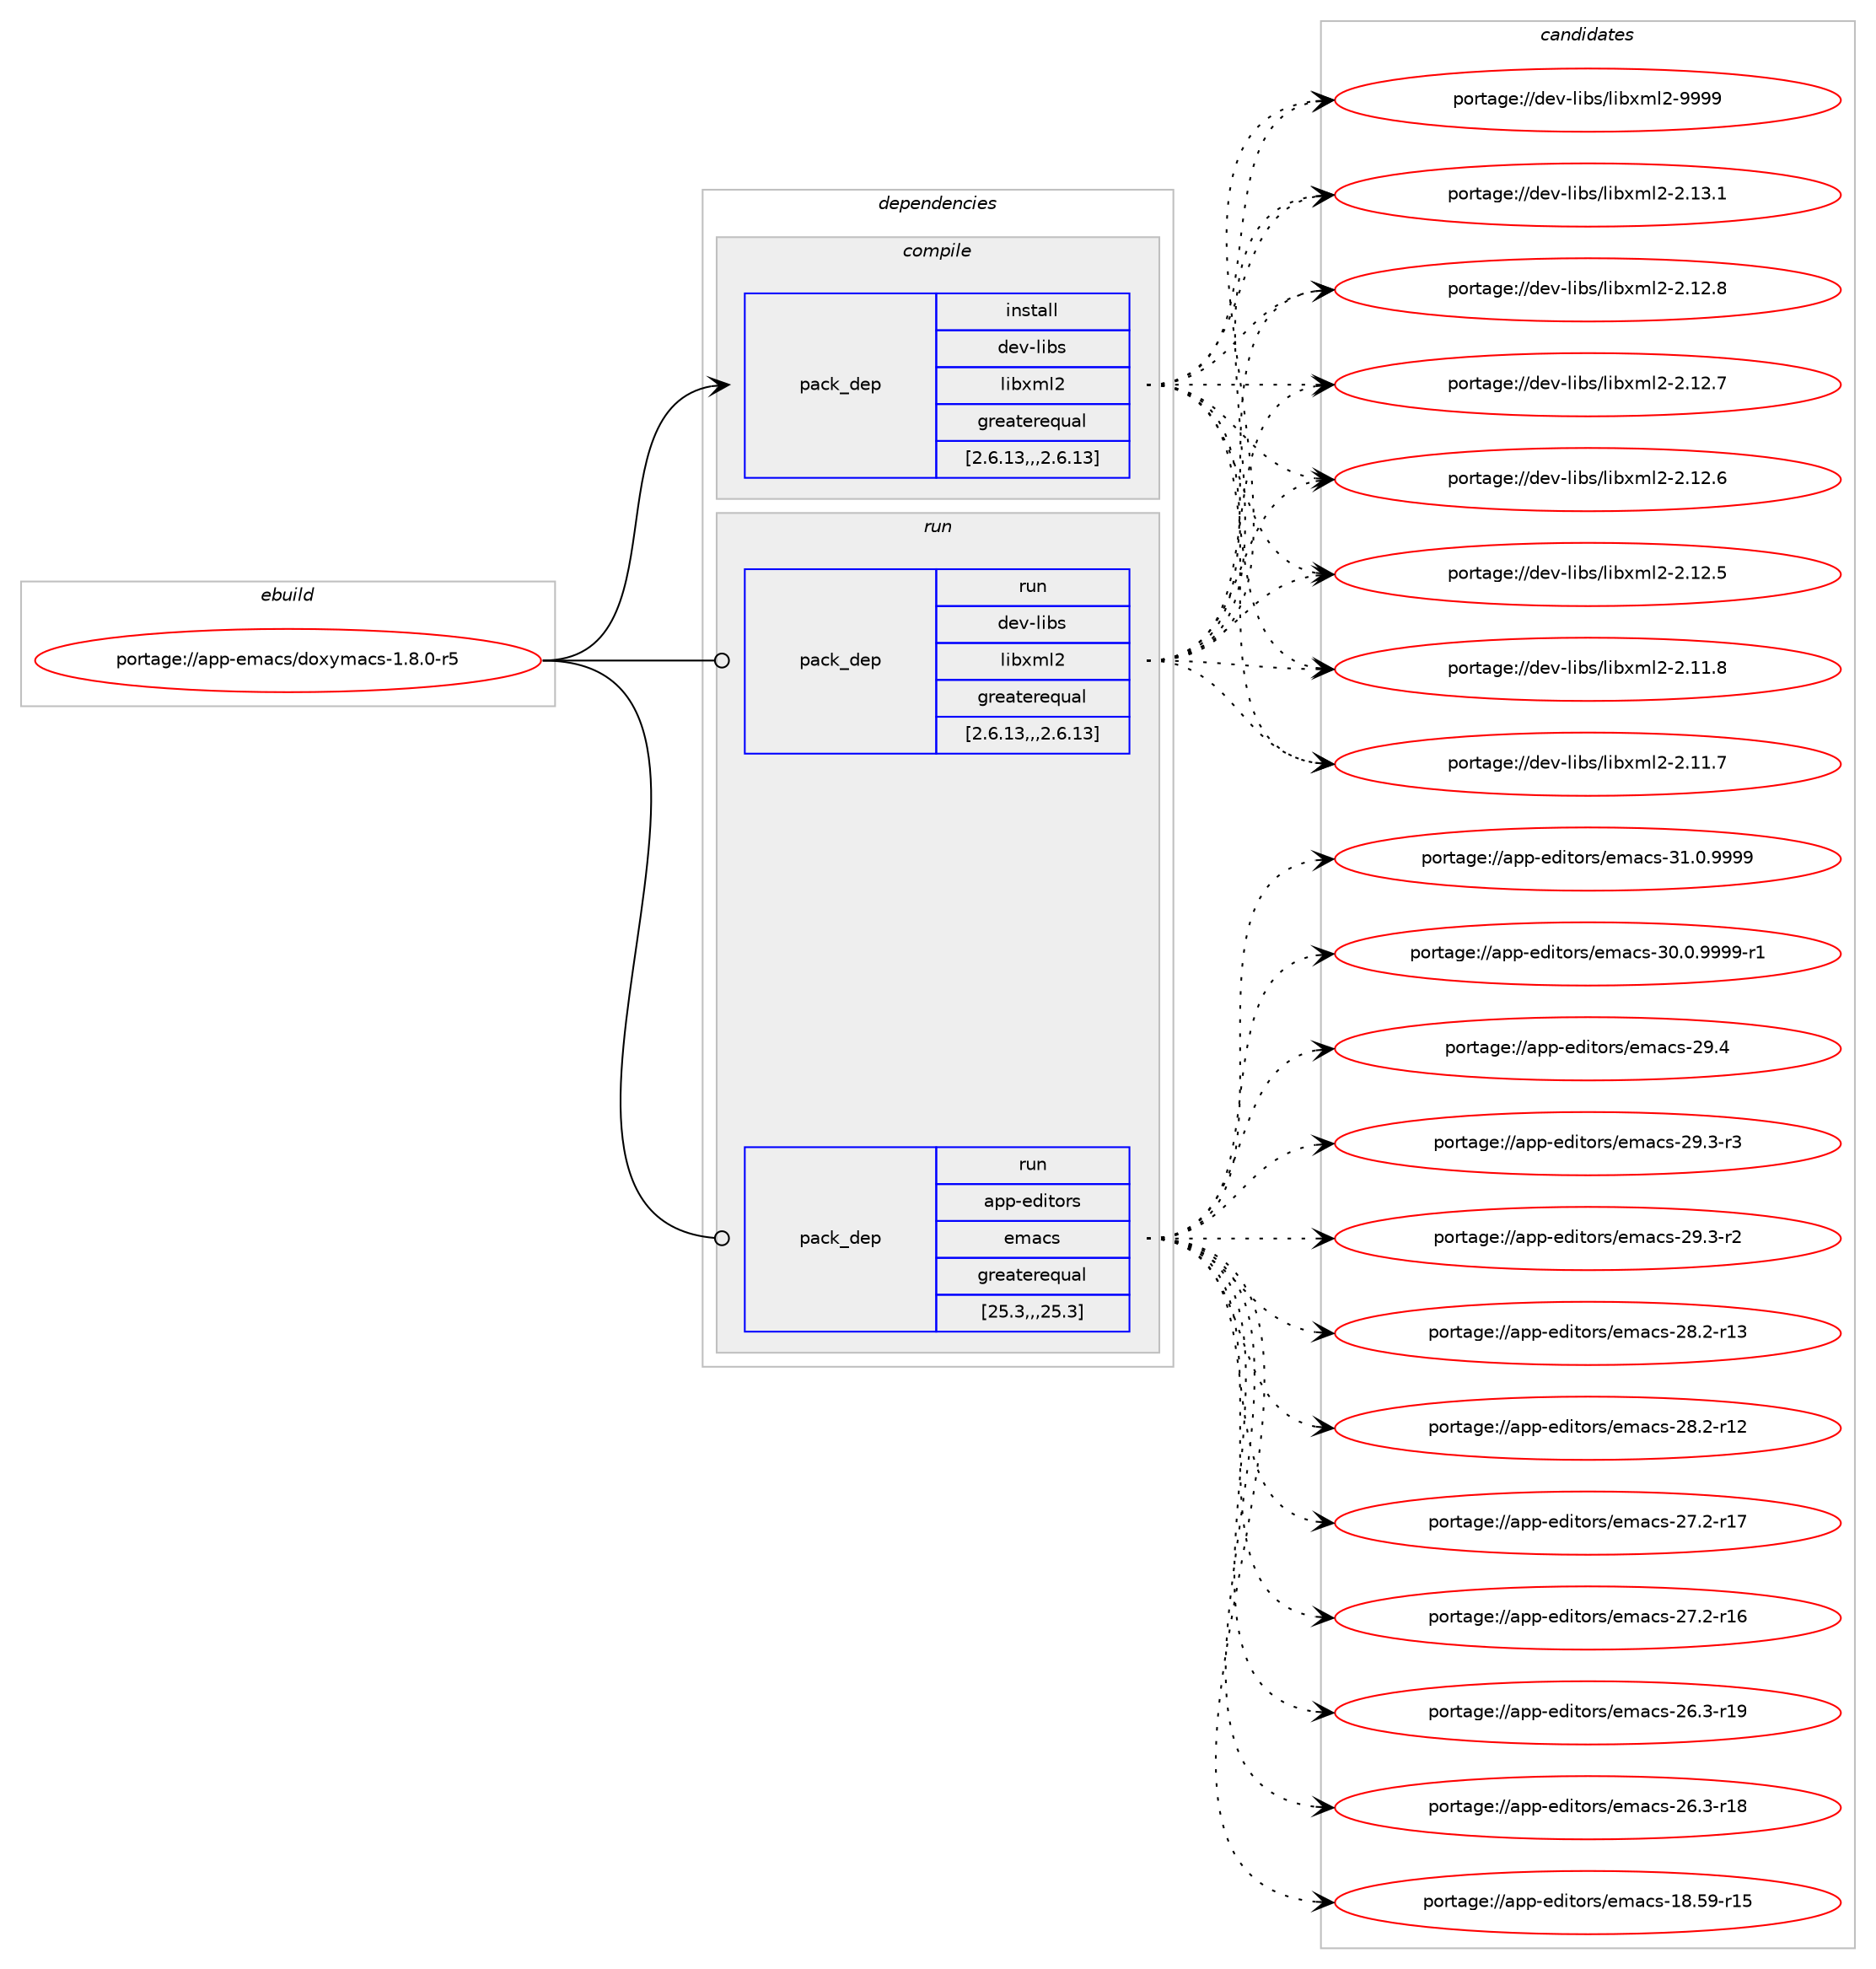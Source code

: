 digraph prolog {

# *************
# Graph options
# *************

newrank=true;
concentrate=true;
compound=true;
graph [rankdir=LR,fontname=Helvetica,fontsize=10,ranksep=1.5];#, ranksep=2.5, nodesep=0.2];
edge  [arrowhead=vee];
node  [fontname=Helvetica,fontsize=10];

# **********
# The ebuild
# **********

subgraph cluster_leftcol {
color=gray;
label=<<i>ebuild</i>>;
id [label="portage://app-emacs/doxymacs-1.8.0-r5", color=red, width=4, href="../app-emacs/doxymacs-1.8.0-r5.svg"];
}

# ****************
# The dependencies
# ****************

subgraph cluster_midcol {
color=gray;
label=<<i>dependencies</i>>;
subgraph cluster_compile {
fillcolor="#eeeeee";
style=filled;
label=<<i>compile</i>>;
subgraph pack16213 {
dependency22508 [label=<<TABLE BORDER="0" CELLBORDER="1" CELLSPACING="0" CELLPADDING="4" WIDTH="220"><TR><TD ROWSPAN="6" CELLPADDING="30">pack_dep</TD></TR><TR><TD WIDTH="110">install</TD></TR><TR><TD>dev-libs</TD></TR><TR><TD>libxml2</TD></TR><TR><TD>greaterequal</TD></TR><TR><TD>[2.6.13,,,2.6.13]</TD></TR></TABLE>>, shape=none, color=blue];
}
id:e -> dependency22508:w [weight=20,style="solid",arrowhead="vee"];
}
subgraph cluster_compileandrun {
fillcolor="#eeeeee";
style=filled;
label=<<i>compile and run</i>>;
}
subgraph cluster_run {
fillcolor="#eeeeee";
style=filled;
label=<<i>run</i>>;
subgraph pack16214 {
dependency22509 [label=<<TABLE BORDER="0" CELLBORDER="1" CELLSPACING="0" CELLPADDING="4" WIDTH="220"><TR><TD ROWSPAN="6" CELLPADDING="30">pack_dep</TD></TR><TR><TD WIDTH="110">run</TD></TR><TR><TD>app-editors</TD></TR><TR><TD>emacs</TD></TR><TR><TD>greaterequal</TD></TR><TR><TD>[25.3,,,25.3]</TD></TR></TABLE>>, shape=none, color=blue];
}
id:e -> dependency22509:w [weight=20,style="solid",arrowhead="odot"];
subgraph pack16215 {
dependency22510 [label=<<TABLE BORDER="0" CELLBORDER="1" CELLSPACING="0" CELLPADDING="4" WIDTH="220"><TR><TD ROWSPAN="6" CELLPADDING="30">pack_dep</TD></TR><TR><TD WIDTH="110">run</TD></TR><TR><TD>dev-libs</TD></TR><TR><TD>libxml2</TD></TR><TR><TD>greaterequal</TD></TR><TR><TD>[2.6.13,,,2.6.13]</TD></TR></TABLE>>, shape=none, color=blue];
}
id:e -> dependency22510:w [weight=20,style="solid",arrowhead="odot"];
}
}

# **************
# The candidates
# **************

subgraph cluster_choices {
rank=same;
color=gray;
label=<<i>candidates</i>>;

subgraph choice16213 {
color=black;
nodesep=1;
choice10010111845108105981154710810598120109108504557575757 [label="portage://dev-libs/libxml2-9999", color=red, width=4,href="../dev-libs/libxml2-9999.svg"];
choice100101118451081059811547108105981201091085045504649514649 [label="portage://dev-libs/libxml2-2.13.1", color=red, width=4,href="../dev-libs/libxml2-2.13.1.svg"];
choice100101118451081059811547108105981201091085045504649504656 [label="portage://dev-libs/libxml2-2.12.8", color=red, width=4,href="../dev-libs/libxml2-2.12.8.svg"];
choice100101118451081059811547108105981201091085045504649504655 [label="portage://dev-libs/libxml2-2.12.7", color=red, width=4,href="../dev-libs/libxml2-2.12.7.svg"];
choice100101118451081059811547108105981201091085045504649504654 [label="portage://dev-libs/libxml2-2.12.6", color=red, width=4,href="../dev-libs/libxml2-2.12.6.svg"];
choice100101118451081059811547108105981201091085045504649504653 [label="portage://dev-libs/libxml2-2.12.5", color=red, width=4,href="../dev-libs/libxml2-2.12.5.svg"];
choice100101118451081059811547108105981201091085045504649494656 [label="portage://dev-libs/libxml2-2.11.8", color=red, width=4,href="../dev-libs/libxml2-2.11.8.svg"];
choice100101118451081059811547108105981201091085045504649494655 [label="portage://dev-libs/libxml2-2.11.7", color=red, width=4,href="../dev-libs/libxml2-2.11.7.svg"];
dependency22508:e -> choice10010111845108105981154710810598120109108504557575757:w [style=dotted,weight="100"];
dependency22508:e -> choice100101118451081059811547108105981201091085045504649514649:w [style=dotted,weight="100"];
dependency22508:e -> choice100101118451081059811547108105981201091085045504649504656:w [style=dotted,weight="100"];
dependency22508:e -> choice100101118451081059811547108105981201091085045504649504655:w [style=dotted,weight="100"];
dependency22508:e -> choice100101118451081059811547108105981201091085045504649504654:w [style=dotted,weight="100"];
dependency22508:e -> choice100101118451081059811547108105981201091085045504649504653:w [style=dotted,weight="100"];
dependency22508:e -> choice100101118451081059811547108105981201091085045504649494656:w [style=dotted,weight="100"];
dependency22508:e -> choice100101118451081059811547108105981201091085045504649494655:w [style=dotted,weight="100"];
}
subgraph choice16214 {
color=black;
nodesep=1;
choice971121124510110010511611111411547101109979911545514946484657575757 [label="portage://app-editors/emacs-31.0.9999", color=red, width=4,href="../app-editors/emacs-31.0.9999.svg"];
choice9711211245101100105116111114115471011099799115455148464846575757574511449 [label="portage://app-editors/emacs-30.0.9999-r1", color=red, width=4,href="../app-editors/emacs-30.0.9999-r1.svg"];
choice97112112451011001051161111141154710110997991154550574652 [label="portage://app-editors/emacs-29.4", color=red, width=4,href="../app-editors/emacs-29.4.svg"];
choice971121124510110010511611111411547101109979911545505746514511451 [label="portage://app-editors/emacs-29.3-r3", color=red, width=4,href="../app-editors/emacs-29.3-r3.svg"];
choice971121124510110010511611111411547101109979911545505746514511450 [label="portage://app-editors/emacs-29.3-r2", color=red, width=4,href="../app-editors/emacs-29.3-r2.svg"];
choice97112112451011001051161111141154710110997991154550564650451144951 [label="portage://app-editors/emacs-28.2-r13", color=red, width=4,href="../app-editors/emacs-28.2-r13.svg"];
choice97112112451011001051161111141154710110997991154550564650451144950 [label="portage://app-editors/emacs-28.2-r12", color=red, width=4,href="../app-editors/emacs-28.2-r12.svg"];
choice97112112451011001051161111141154710110997991154550554650451144955 [label="portage://app-editors/emacs-27.2-r17", color=red, width=4,href="../app-editors/emacs-27.2-r17.svg"];
choice97112112451011001051161111141154710110997991154550554650451144954 [label="portage://app-editors/emacs-27.2-r16", color=red, width=4,href="../app-editors/emacs-27.2-r16.svg"];
choice97112112451011001051161111141154710110997991154550544651451144957 [label="portage://app-editors/emacs-26.3-r19", color=red, width=4,href="../app-editors/emacs-26.3-r19.svg"];
choice97112112451011001051161111141154710110997991154550544651451144956 [label="portage://app-editors/emacs-26.3-r18", color=red, width=4,href="../app-editors/emacs-26.3-r18.svg"];
choice9711211245101100105116111114115471011099799115454956465357451144953 [label="portage://app-editors/emacs-18.59-r15", color=red, width=4,href="../app-editors/emacs-18.59-r15.svg"];
dependency22509:e -> choice971121124510110010511611111411547101109979911545514946484657575757:w [style=dotted,weight="100"];
dependency22509:e -> choice9711211245101100105116111114115471011099799115455148464846575757574511449:w [style=dotted,weight="100"];
dependency22509:e -> choice97112112451011001051161111141154710110997991154550574652:w [style=dotted,weight="100"];
dependency22509:e -> choice971121124510110010511611111411547101109979911545505746514511451:w [style=dotted,weight="100"];
dependency22509:e -> choice971121124510110010511611111411547101109979911545505746514511450:w [style=dotted,weight="100"];
dependency22509:e -> choice97112112451011001051161111141154710110997991154550564650451144951:w [style=dotted,weight="100"];
dependency22509:e -> choice97112112451011001051161111141154710110997991154550564650451144950:w [style=dotted,weight="100"];
dependency22509:e -> choice97112112451011001051161111141154710110997991154550554650451144955:w [style=dotted,weight="100"];
dependency22509:e -> choice97112112451011001051161111141154710110997991154550554650451144954:w [style=dotted,weight="100"];
dependency22509:e -> choice97112112451011001051161111141154710110997991154550544651451144957:w [style=dotted,weight="100"];
dependency22509:e -> choice97112112451011001051161111141154710110997991154550544651451144956:w [style=dotted,weight="100"];
dependency22509:e -> choice9711211245101100105116111114115471011099799115454956465357451144953:w [style=dotted,weight="100"];
}
subgraph choice16215 {
color=black;
nodesep=1;
choice10010111845108105981154710810598120109108504557575757 [label="portage://dev-libs/libxml2-9999", color=red, width=4,href="../dev-libs/libxml2-9999.svg"];
choice100101118451081059811547108105981201091085045504649514649 [label="portage://dev-libs/libxml2-2.13.1", color=red, width=4,href="../dev-libs/libxml2-2.13.1.svg"];
choice100101118451081059811547108105981201091085045504649504656 [label="portage://dev-libs/libxml2-2.12.8", color=red, width=4,href="../dev-libs/libxml2-2.12.8.svg"];
choice100101118451081059811547108105981201091085045504649504655 [label="portage://dev-libs/libxml2-2.12.7", color=red, width=4,href="../dev-libs/libxml2-2.12.7.svg"];
choice100101118451081059811547108105981201091085045504649504654 [label="portage://dev-libs/libxml2-2.12.6", color=red, width=4,href="../dev-libs/libxml2-2.12.6.svg"];
choice100101118451081059811547108105981201091085045504649504653 [label="portage://dev-libs/libxml2-2.12.5", color=red, width=4,href="../dev-libs/libxml2-2.12.5.svg"];
choice100101118451081059811547108105981201091085045504649494656 [label="portage://dev-libs/libxml2-2.11.8", color=red, width=4,href="../dev-libs/libxml2-2.11.8.svg"];
choice100101118451081059811547108105981201091085045504649494655 [label="portage://dev-libs/libxml2-2.11.7", color=red, width=4,href="../dev-libs/libxml2-2.11.7.svg"];
dependency22510:e -> choice10010111845108105981154710810598120109108504557575757:w [style=dotted,weight="100"];
dependency22510:e -> choice100101118451081059811547108105981201091085045504649514649:w [style=dotted,weight="100"];
dependency22510:e -> choice100101118451081059811547108105981201091085045504649504656:w [style=dotted,weight="100"];
dependency22510:e -> choice100101118451081059811547108105981201091085045504649504655:w [style=dotted,weight="100"];
dependency22510:e -> choice100101118451081059811547108105981201091085045504649504654:w [style=dotted,weight="100"];
dependency22510:e -> choice100101118451081059811547108105981201091085045504649504653:w [style=dotted,weight="100"];
dependency22510:e -> choice100101118451081059811547108105981201091085045504649494656:w [style=dotted,weight="100"];
dependency22510:e -> choice100101118451081059811547108105981201091085045504649494655:w [style=dotted,weight="100"];
}
}

}
